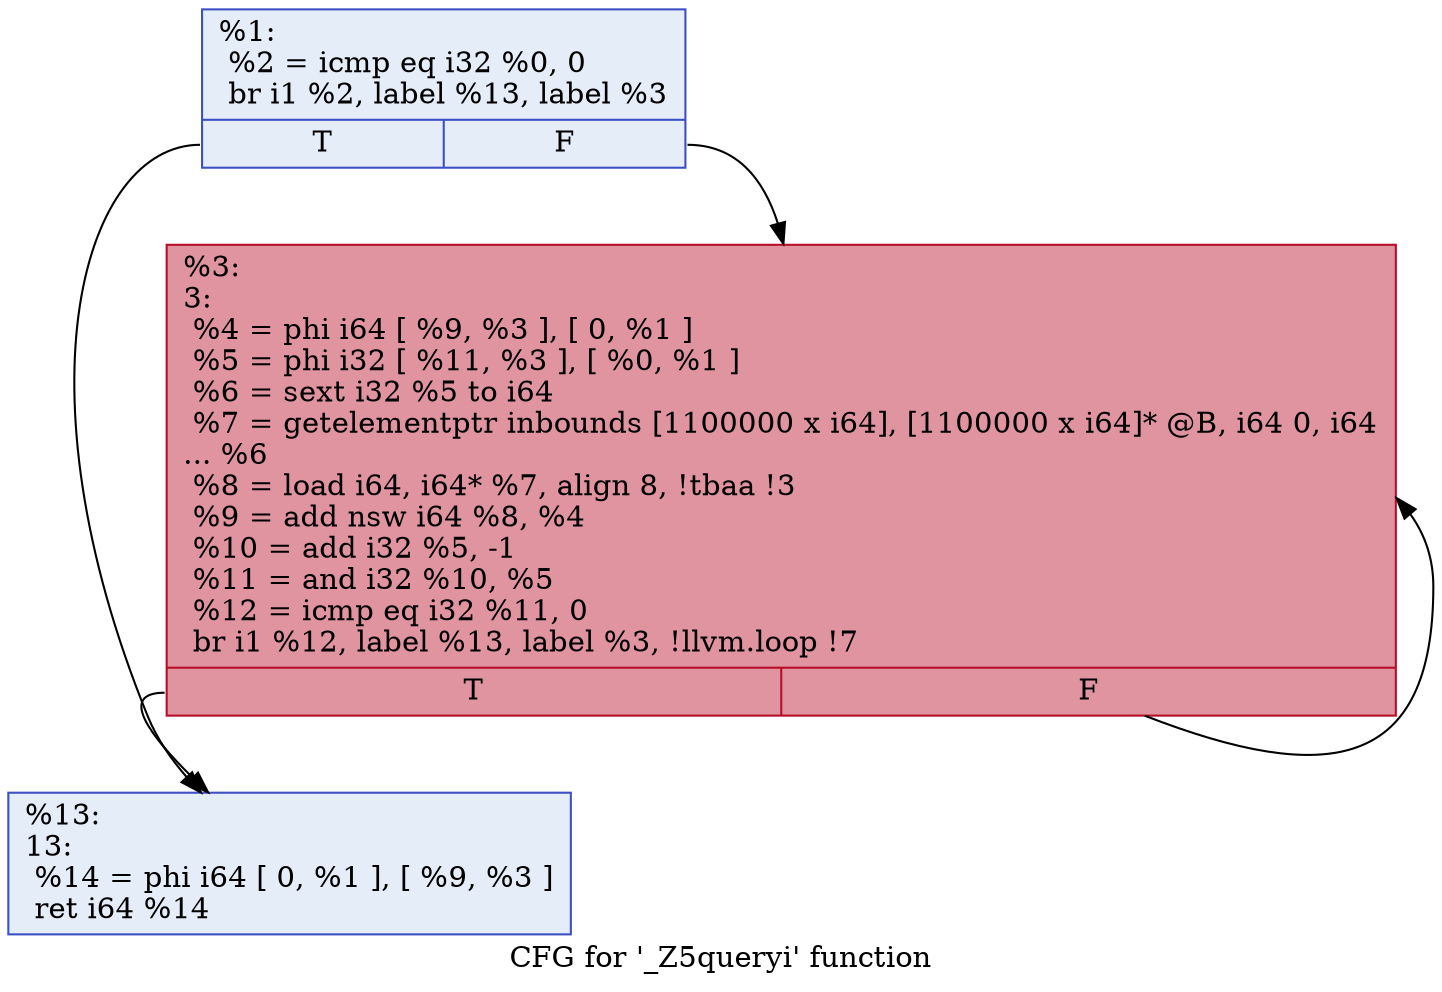 digraph "CFG for '_Z5queryi' function" {
	label="CFG for '_Z5queryi' function";

	Node0x55a9889e24b0 [shape=record,color="#3d50c3ff", style=filled, fillcolor="#c5d6f270",label="{%1:\l  %2 = icmp eq i32 %0, 0\l  br i1 %2, label %13, label %3\l|{<s0>T|<s1>F}}"];
	Node0x55a9889e24b0:s0 -> Node0x55a9889e25c0;
	Node0x55a9889e24b0:s1 -> Node0x55a9889e2610;
	Node0x55a9889e2610 [shape=record,color="#b70d28ff", style=filled, fillcolor="#b70d2870",label="{%3:\l3:                                                \l  %4 = phi i64 [ %9, %3 ], [ 0, %1 ]\l  %5 = phi i32 [ %11, %3 ], [ %0, %1 ]\l  %6 = sext i32 %5 to i64\l  %7 = getelementptr inbounds [1100000 x i64], [1100000 x i64]* @B, i64 0, i64\l... %6\l  %8 = load i64, i64* %7, align 8, !tbaa !3\l  %9 = add nsw i64 %8, %4\l  %10 = add i32 %5, -1\l  %11 = and i32 %10, %5\l  %12 = icmp eq i32 %11, 0\l  br i1 %12, label %13, label %3, !llvm.loop !7\l|{<s0>T|<s1>F}}"];
	Node0x55a9889e2610:s0 -> Node0x55a9889e25c0;
	Node0x55a9889e2610:s1 -> Node0x55a9889e2610;
	Node0x55a9889e25c0 [shape=record,color="#3d50c3ff", style=filled, fillcolor="#c5d6f270",label="{%13:\l13:                                               \l  %14 = phi i64 [ 0, %1 ], [ %9, %3 ]\l  ret i64 %14\l}"];
}
